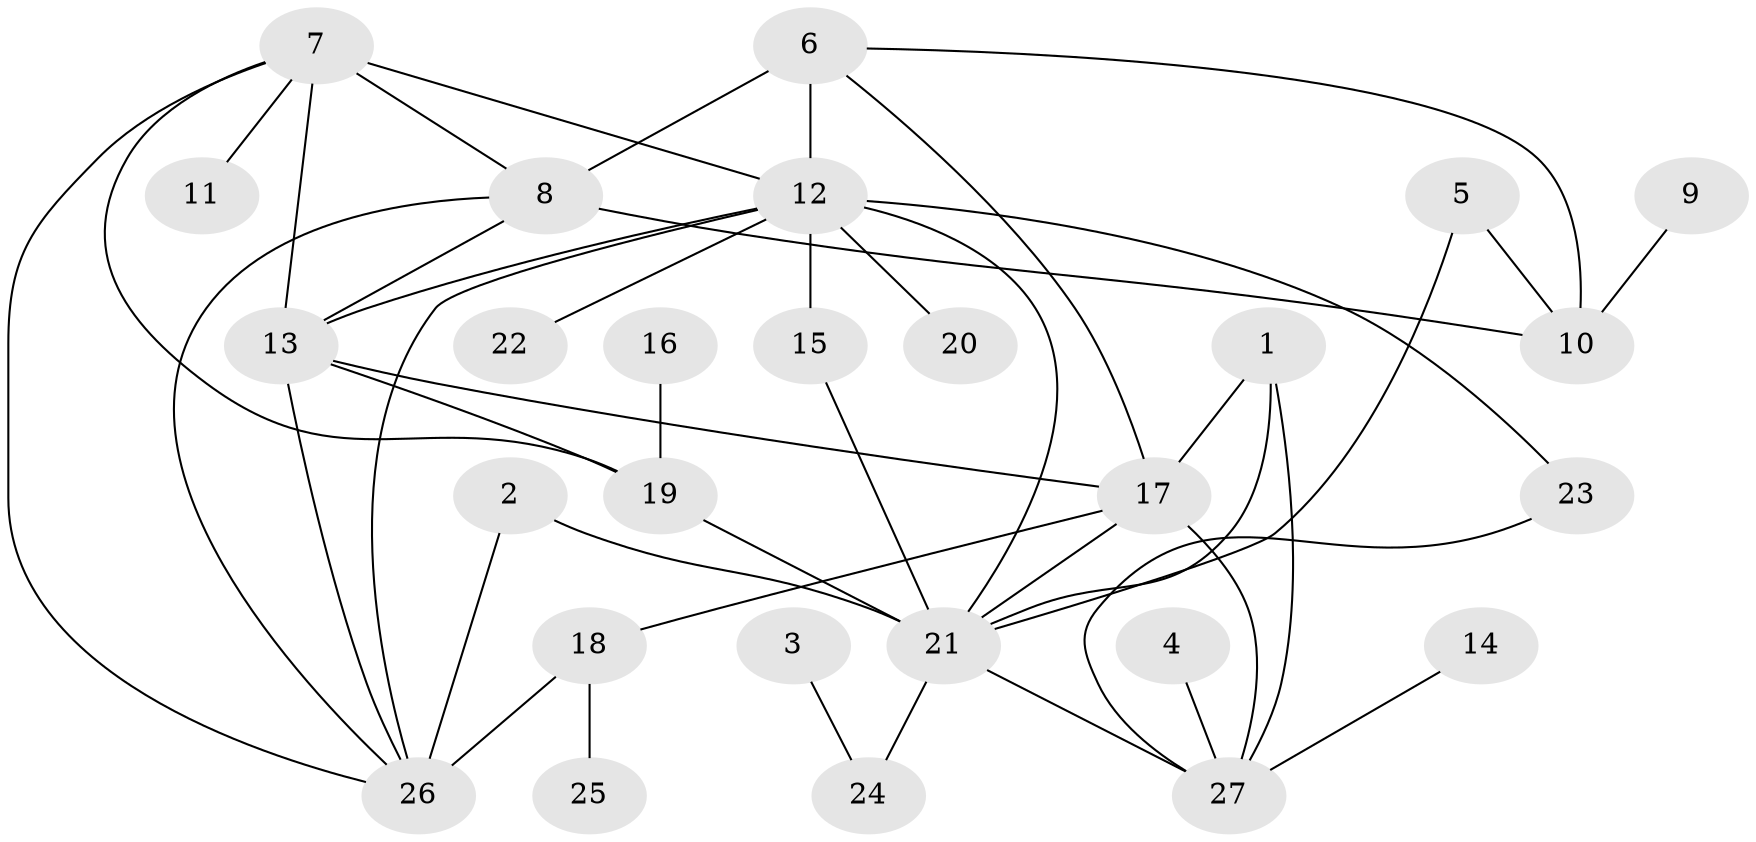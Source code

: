 // original degree distribution, {8: 0.05747126436781609, 7: 0.04597701149425287, 4: 0.034482758620689655, 3: 0.11494252873563218, 5: 0.034482758620689655, 9: 0.034482758620689655, 12: 0.011494252873563218, 1: 0.5287356321839081, 2: 0.13793103448275862}
// Generated by graph-tools (version 1.1) at 2025/37/03/04/25 23:37:32]
// undirected, 27 vertices, 45 edges
graph export_dot {
  node [color=gray90,style=filled];
  1;
  2;
  3;
  4;
  5;
  6;
  7;
  8;
  9;
  10;
  11;
  12;
  13;
  14;
  15;
  16;
  17;
  18;
  19;
  20;
  21;
  22;
  23;
  24;
  25;
  26;
  27;
  1 -- 17 [weight=1.0];
  1 -- 21 [weight=1.0];
  1 -- 27 [weight=1.0];
  2 -- 21 [weight=1.0];
  2 -- 26 [weight=1.0];
  3 -- 24 [weight=1.0];
  4 -- 27 [weight=1.0];
  5 -- 10 [weight=1.0];
  5 -- 21 [weight=1.0];
  6 -- 8 [weight=2.0];
  6 -- 10 [weight=1.0];
  6 -- 12 [weight=1.0];
  6 -- 17 [weight=1.0];
  7 -- 8 [weight=1.0];
  7 -- 11 [weight=1.0];
  7 -- 12 [weight=1.0];
  7 -- 13 [weight=3.0];
  7 -- 19 [weight=1.0];
  7 -- 26 [weight=1.0];
  8 -- 10 [weight=2.0];
  8 -- 13 [weight=1.0];
  8 -- 26 [weight=2.0];
  9 -- 10 [weight=1.0];
  12 -- 13 [weight=1.0];
  12 -- 15 [weight=4.0];
  12 -- 20 [weight=1.0];
  12 -- 21 [weight=1.0];
  12 -- 22 [weight=1.0];
  12 -- 23 [weight=1.0];
  12 -- 26 [weight=1.0];
  13 -- 17 [weight=1.0];
  13 -- 19 [weight=2.0];
  13 -- 26 [weight=1.0];
  14 -- 27 [weight=1.0];
  15 -- 21 [weight=1.0];
  16 -- 19 [weight=1.0];
  17 -- 18 [weight=1.0];
  17 -- 21 [weight=1.0];
  17 -- 27 [weight=1.0];
  18 -- 25 [weight=1.0];
  18 -- 26 [weight=4.0];
  19 -- 21 [weight=1.0];
  21 -- 24 [weight=1.0];
  21 -- 27 [weight=1.0];
  23 -- 27 [weight=1.0];
}
